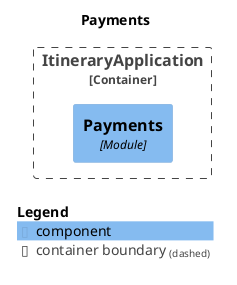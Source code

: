 @startuml
set separator none
title Payments

top to bottom direction

!include <C4/C4>
!include <C4/C4_Context>
!include <C4/C4_Component>

Container_Boundary("ItineraryApplication.ItineraryApplication_boundary", "ItineraryApplication", $tags="") {
  Component(ItineraryApplication.ItineraryApplication.Payments, "Payments", $techn="Module", $descr="", $tags="", $link="")
}


SHOW_LEGEND(true)
@enduml